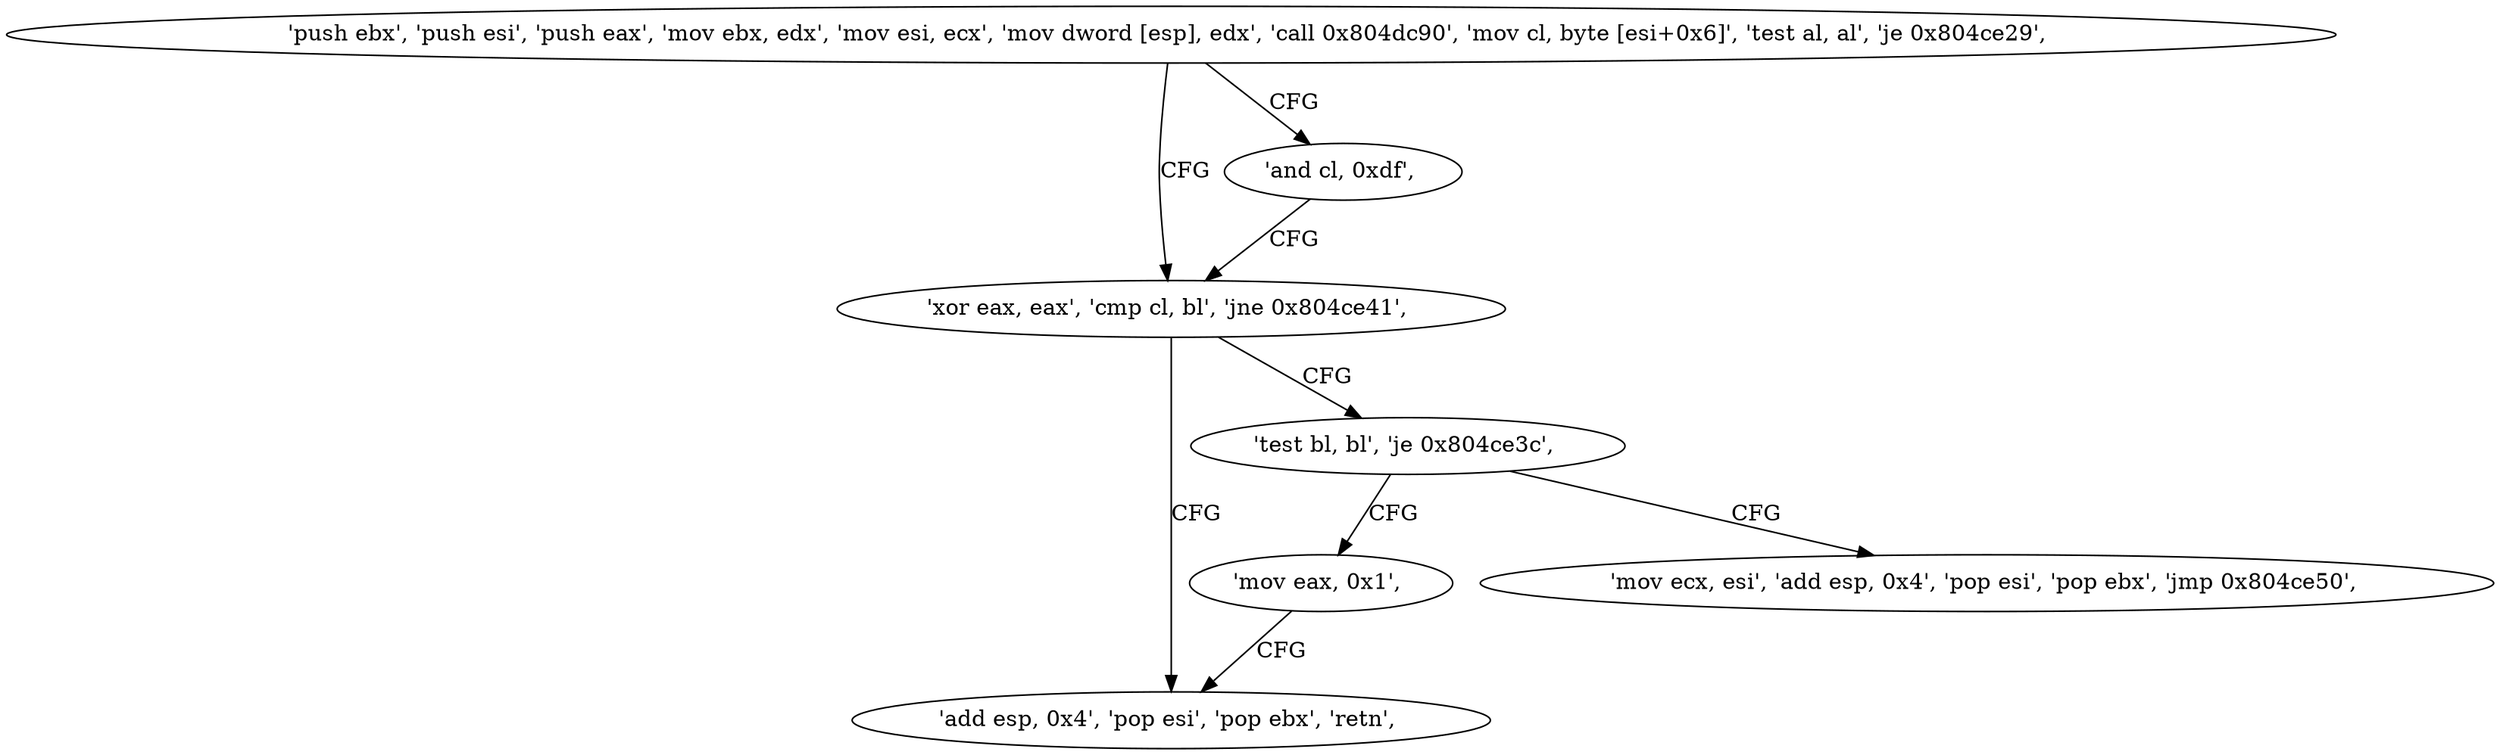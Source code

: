 digraph "func" {
"134532624" [label = "'push ebx', 'push esi', 'push eax', 'mov ebx, edx', 'mov esi, ecx', 'mov dword [esp], edx', 'call 0x804dc90', 'mov cl, byte [esi+0x6]', 'test al, al', 'je 0x804ce29', " ]
"134532649" [label = "'xor eax, eax', 'cmp cl, bl', 'jne 0x804ce41', " ]
"134532646" [label = "'and cl, 0xdf', " ]
"134532673" [label = "'add esp, 0x4', 'pop esi', 'pop ebx', 'retn', " ]
"134532655" [label = "'test bl, bl', 'je 0x804ce3c', " ]
"134532668" [label = "'mov eax, 0x1', " ]
"134532659" [label = "'mov ecx, esi', 'add esp, 0x4', 'pop esi', 'pop ebx', 'jmp 0x804ce50', " ]
"134532624" -> "134532649" [ label = "CFG" ]
"134532624" -> "134532646" [ label = "CFG" ]
"134532649" -> "134532673" [ label = "CFG" ]
"134532649" -> "134532655" [ label = "CFG" ]
"134532646" -> "134532649" [ label = "CFG" ]
"134532655" -> "134532668" [ label = "CFG" ]
"134532655" -> "134532659" [ label = "CFG" ]
"134532668" -> "134532673" [ label = "CFG" ]
}
